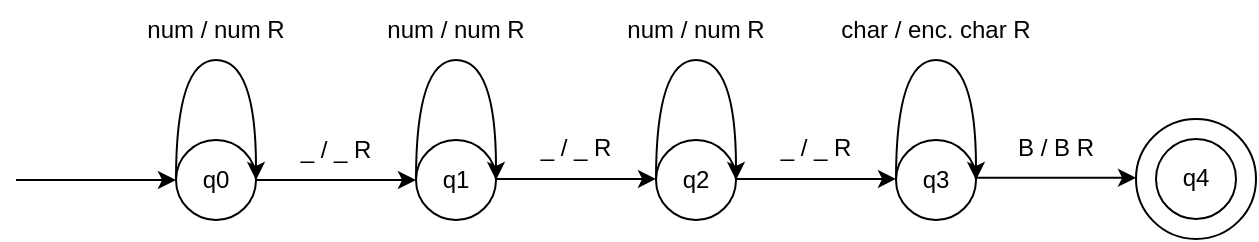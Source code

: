 <mxfile version="24.7.5">
  <diagram name="Page-1" id="dGA0T7cZqEE8IuborPyA">
    <mxGraphModel dx="607" dy="371" grid="1" gridSize="10" guides="1" tooltips="1" connect="1" arrows="1" fold="1" page="1" pageScale="1" pageWidth="850" pageHeight="1100" math="0" shadow="0">
      <root>
        <mxCell id="0" />
        <mxCell id="1" parent="0" />
        <mxCell id="UUU7Muu6OKU1WhL9U_OK-4" value="" style="ellipse;whiteSpace=wrap;html=1;aspect=fixed;" vertex="1" parent="1">
          <mxGeometry x="840" y="189.46" width="60" height="60" as="geometry" />
        </mxCell>
        <mxCell id="6inBbDFNYb6BF5DTZlNN-4" style="edgeStyle=orthogonalEdgeStyle;rounded=0;orthogonalLoop=1;jettySize=auto;html=1;entryX=0;entryY=0.5;entryDx=0;entryDy=0;" parent="1" source="6inBbDFNYb6BF5DTZlNN-1" target="6inBbDFNYb6BF5DTZlNN-2" edge="1">
          <mxGeometry relative="1" as="geometry" />
        </mxCell>
        <mxCell id="6inBbDFNYb6BF5DTZlNN-1" value="q0" style="ellipse;whiteSpace=wrap;html=1;aspect=fixed;" parent="1" vertex="1">
          <mxGeometry x="360" y="200" width="40" height="40" as="geometry" />
        </mxCell>
        <mxCell id="6inBbDFNYb6BF5DTZlNN-2" value="q1" style="ellipse;whiteSpace=wrap;html=1;aspect=fixed;" parent="1" vertex="1">
          <mxGeometry x="480" y="200" width="40" height="40" as="geometry" />
        </mxCell>
        <mxCell id="6inBbDFNYb6BF5DTZlNN-5" value="_ / _ R" style="text;html=1;align=center;verticalAlign=middle;whiteSpace=wrap;rounded=0;" parent="1" vertex="1">
          <mxGeometry x="410" y="190" width="60" height="30" as="geometry" />
        </mxCell>
        <mxCell id="6inBbDFNYb6BF5DTZlNN-15" value="" style="curved=1;endArrow=classic;html=1;rounded=0;exitX=0;exitY=0.5;exitDx=0;exitDy=0;entryX=1;entryY=0.5;entryDx=0;entryDy=0;" parent="1" source="6inBbDFNYb6BF5DTZlNN-1" target="6inBbDFNYb6BF5DTZlNN-1" edge="1">
          <mxGeometry width="50" height="50" relative="1" as="geometry">
            <mxPoint x="290" y="230" as="sourcePoint" />
            <mxPoint x="340" y="180" as="targetPoint" />
            <Array as="points">
              <mxPoint x="360" y="160" />
              <mxPoint x="400" y="160" />
            </Array>
          </mxGeometry>
        </mxCell>
        <mxCell id="6inBbDFNYb6BF5DTZlNN-16" value="num / num R" style="text;html=1;align=center;verticalAlign=middle;whiteSpace=wrap;rounded=0;" parent="1" vertex="1">
          <mxGeometry x="340" y="130" width="80" height="30" as="geometry" />
        </mxCell>
        <mxCell id="6inBbDFNYb6BF5DTZlNN-17" value="num / num R" style="text;html=1;align=center;verticalAlign=middle;whiteSpace=wrap;rounded=0;" parent="1" vertex="1">
          <mxGeometry x="460" y="130" width="80" height="30" as="geometry" />
        </mxCell>
        <mxCell id="6inBbDFNYb6BF5DTZlNN-18" value="" style="curved=1;endArrow=classic;html=1;rounded=0;exitX=0;exitY=0.5;exitDx=0;exitDy=0;entryX=1;entryY=0.5;entryDx=0;entryDy=0;" parent="1" edge="1">
          <mxGeometry width="50" height="50" relative="1" as="geometry">
            <mxPoint x="480" y="220" as="sourcePoint" />
            <mxPoint x="520" y="220" as="targetPoint" />
            <Array as="points">
              <mxPoint x="480" y="160" />
              <mxPoint x="520" y="160" />
            </Array>
          </mxGeometry>
        </mxCell>
        <mxCell id="6inBbDFNYb6BF5DTZlNN-19" value="_ / _ R" style="text;html=1;align=center;verticalAlign=middle;whiteSpace=wrap;rounded=0;" parent="1" vertex="1">
          <mxGeometry x="530" y="189.46" width="60" height="30" as="geometry" />
        </mxCell>
        <mxCell id="6inBbDFNYb6BF5DTZlNN-20" style="edgeStyle=orthogonalEdgeStyle;rounded=0;orthogonalLoop=1;jettySize=auto;html=1;entryX=0;entryY=0.5;entryDx=0;entryDy=0;" parent="1" edge="1">
          <mxGeometry relative="1" as="geometry">
            <mxPoint x="520" y="219.46" as="sourcePoint" />
            <mxPoint x="600" y="219.46" as="targetPoint" />
          </mxGeometry>
        </mxCell>
        <mxCell id="6inBbDFNYb6BF5DTZlNN-21" value="q3" style="ellipse;whiteSpace=wrap;html=1;aspect=fixed;" parent="1" vertex="1">
          <mxGeometry x="720" y="200" width="40" height="40" as="geometry" />
        </mxCell>
        <mxCell id="6inBbDFNYb6BF5DTZlNN-23" value="" style="endArrow=classic;html=1;rounded=0;entryX=0;entryY=0.5;entryDx=0;entryDy=0;" parent="1" target="6inBbDFNYb6BF5DTZlNN-1" edge="1">
          <mxGeometry width="50" height="50" relative="1" as="geometry">
            <mxPoint x="280" y="220" as="sourcePoint" />
            <mxPoint x="380" y="210" as="targetPoint" />
          </mxGeometry>
        </mxCell>
        <mxCell id="6inBbDFNYb6BF5DTZlNN-24" value="char / enc. char R" style="text;html=1;align=center;verticalAlign=middle;whiteSpace=wrap;rounded=0;" parent="1" vertex="1">
          <mxGeometry x="690" y="130" width="100" height="30" as="geometry" />
        </mxCell>
        <mxCell id="6inBbDFNYb6BF5DTZlNN-25" value="" style="curved=1;endArrow=classic;html=1;rounded=0;exitX=0;exitY=0.5;exitDx=0;exitDy=0;entryX=1;entryY=0.5;entryDx=0;entryDy=0;" parent="1" edge="1">
          <mxGeometry width="50" height="50" relative="1" as="geometry">
            <mxPoint x="720" y="220" as="sourcePoint" />
            <mxPoint x="760" y="220" as="targetPoint" />
            <Array as="points">
              <mxPoint x="720" y="160" />
              <mxPoint x="760" y="160" />
            </Array>
          </mxGeometry>
        </mxCell>
        <mxCell id="UUU7Muu6OKU1WhL9U_OK-1" value="q4" style="ellipse;whiteSpace=wrap;html=1;aspect=fixed;" vertex="1" parent="1">
          <mxGeometry x="850" y="199.46" width="40" height="40" as="geometry" />
        </mxCell>
        <mxCell id="UUU7Muu6OKU1WhL9U_OK-2" style="edgeStyle=orthogonalEdgeStyle;rounded=0;orthogonalLoop=1;jettySize=auto;html=1;entryX=0;entryY=0.5;entryDx=0;entryDy=0;" edge="1" parent="1">
          <mxGeometry relative="1" as="geometry">
            <mxPoint x="760" y="218.92" as="sourcePoint" />
            <mxPoint x="840" y="218.92" as="targetPoint" />
          </mxGeometry>
        </mxCell>
        <mxCell id="UUU7Muu6OKU1WhL9U_OK-3" value="B / B R" style="text;html=1;align=center;verticalAlign=middle;whiteSpace=wrap;rounded=0;" vertex="1" parent="1">
          <mxGeometry x="770" y="189.46" width="60" height="30" as="geometry" />
        </mxCell>
        <mxCell id="UUU7Muu6OKU1WhL9U_OK-5" value="q2" style="ellipse;whiteSpace=wrap;html=1;aspect=fixed;" vertex="1" parent="1">
          <mxGeometry x="600" y="200" width="40" height="40" as="geometry" />
        </mxCell>
        <mxCell id="UUU7Muu6OKU1WhL9U_OK-6" value="num / num R" style="text;html=1;align=center;verticalAlign=middle;whiteSpace=wrap;rounded=0;" vertex="1" parent="1">
          <mxGeometry x="580" y="130" width="80" height="30" as="geometry" />
        </mxCell>
        <mxCell id="UUU7Muu6OKU1WhL9U_OK-7" value="" style="curved=1;endArrow=classic;html=1;rounded=0;exitX=0;exitY=0.5;exitDx=0;exitDy=0;entryX=1;entryY=0.5;entryDx=0;entryDy=0;" edge="1" parent="1">
          <mxGeometry width="50" height="50" relative="1" as="geometry">
            <mxPoint x="600" y="220" as="sourcePoint" />
            <mxPoint x="640" y="220" as="targetPoint" />
            <Array as="points">
              <mxPoint x="600" y="160" />
              <mxPoint x="640" y="160" />
            </Array>
          </mxGeometry>
        </mxCell>
        <mxCell id="UUU7Muu6OKU1WhL9U_OK-8" value="_ / _ R" style="text;html=1;align=center;verticalAlign=middle;whiteSpace=wrap;rounded=0;" vertex="1" parent="1">
          <mxGeometry x="650" y="189.46" width="60" height="30" as="geometry" />
        </mxCell>
        <mxCell id="UUU7Muu6OKU1WhL9U_OK-9" style="edgeStyle=orthogonalEdgeStyle;rounded=0;orthogonalLoop=1;jettySize=auto;html=1;entryX=0;entryY=0.5;entryDx=0;entryDy=0;" edge="1" parent="1">
          <mxGeometry relative="1" as="geometry">
            <mxPoint x="640" y="219.46" as="sourcePoint" />
            <mxPoint x="720" y="219.46" as="targetPoint" />
          </mxGeometry>
        </mxCell>
      </root>
    </mxGraphModel>
  </diagram>
</mxfile>
